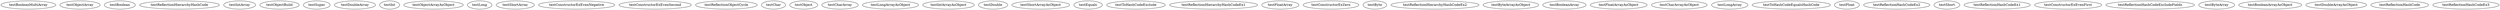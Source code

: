 digraph G {
testBooleanMultiArray;
testObjectArray;
testBoolean;
testReflectionHierarchyHashCode;
testIntArray;
testObjectBuild;
testSuper;
testDoubleArray;
testInt;
testObjectArrayAsObject;
testLong;
testShortArray;
testConstructorExEvenNegative;
testConstructorExEvenSecond;
testReflectionObjectCycle;
testChar;
testObject;
testCharArray;
testLongArrayAsObject;
testIntArrayAsObject;
testDouble;
testShortArrayAsObject;
testEquals;
testToHashCodeExclude;
testReflectionHierarchyHashCodeEx1;
testFloatArray;
testConstructorExZero;
testByte;
testReflectionHierarchyHashCodeEx2;
testByteArrayAsObject;
testBooleanArray;
testFloatArrayAsObject;
testCharArrayAsObject;
testLongArray;
testToHashCodeEqualsHashCode;
testFloat;
testReflectionHashCodeEx2;
testShort;
testReflectionHashCodeEx1;
testConstructorExEvenFirst;
testReflectionHashCodeExcludeFields;
testByteArray;
testBooleanArrayAsObject;
testDoubleArrayAsObject;
testReflectionHashCode;
testReflectionHashCodeEx3;
}